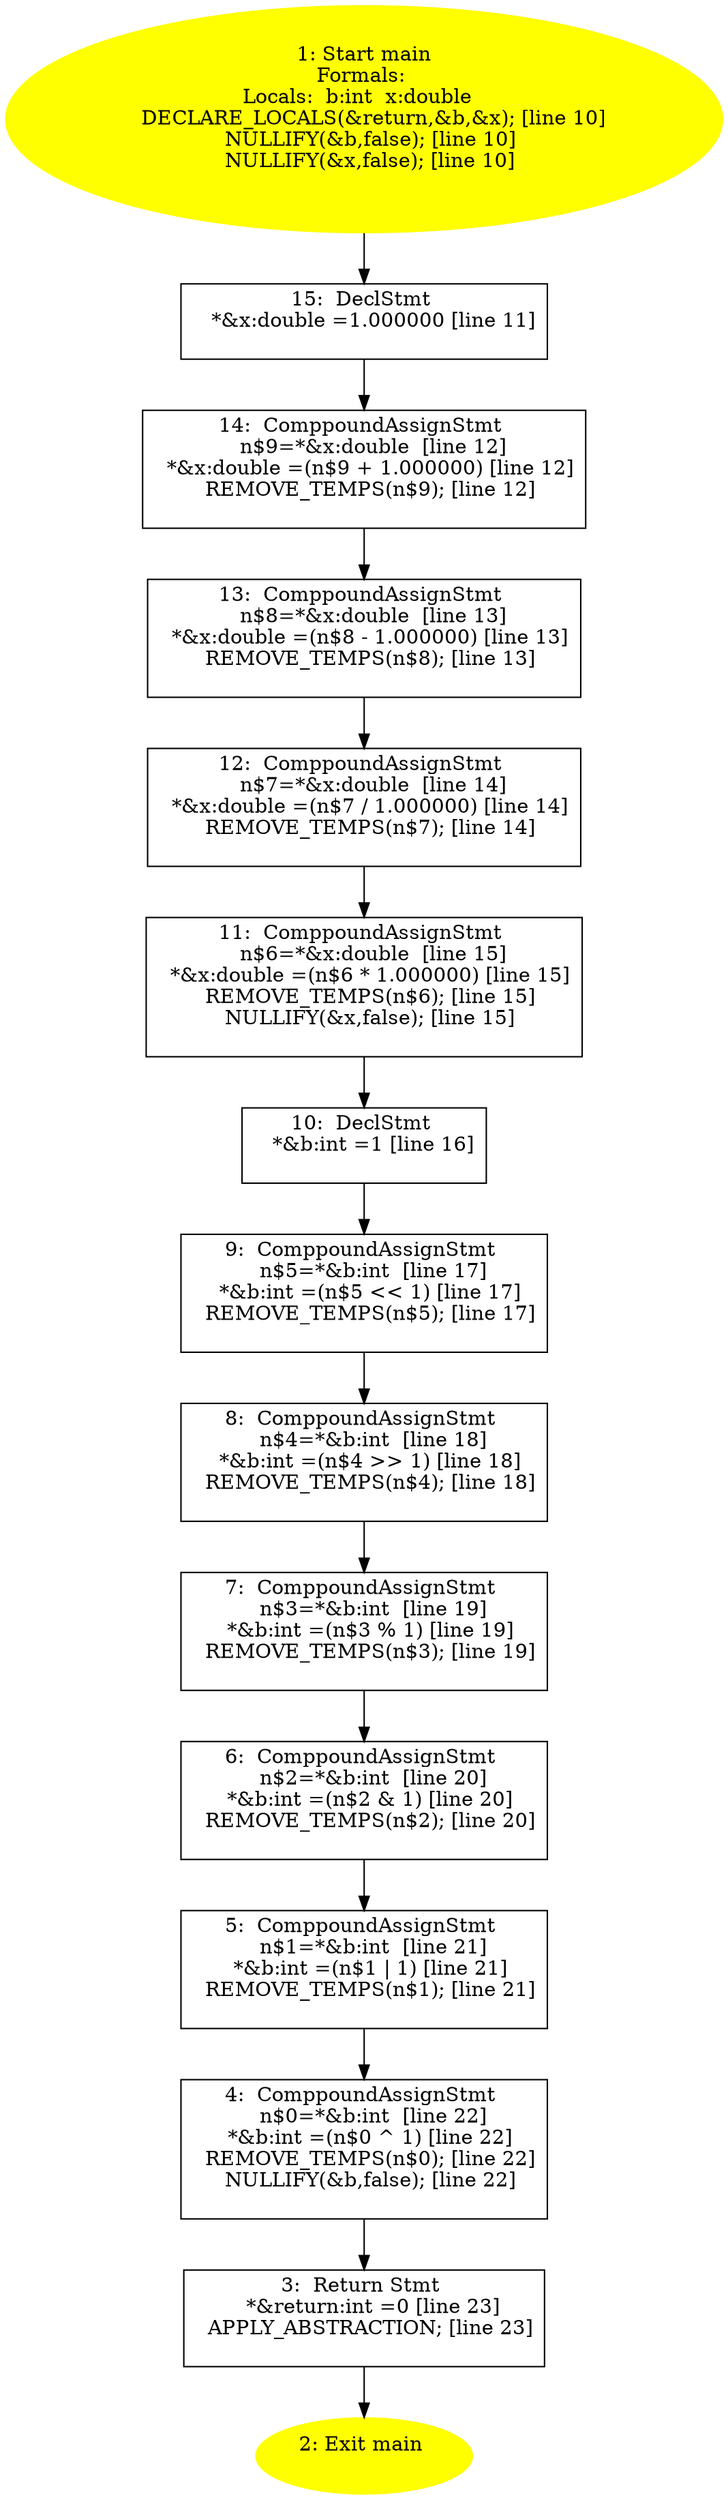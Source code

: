digraph iCFG {
15 [label="15:  DeclStmt \n   *&x:double =1.000000 [line 11]\n " shape="box"]
	

	 15 -> 14 ;
14 [label="14:  ComppoundAssignStmt \n   n$9=*&x:double  [line 12]\n  *&x:double =(n$9 + 1.000000) [line 12]\n  REMOVE_TEMPS(n$9); [line 12]\n " shape="box"]
	

	 14 -> 13 ;
13 [label="13:  ComppoundAssignStmt \n   n$8=*&x:double  [line 13]\n  *&x:double =(n$8 - 1.000000) [line 13]\n  REMOVE_TEMPS(n$8); [line 13]\n " shape="box"]
	

	 13 -> 12 ;
12 [label="12:  ComppoundAssignStmt \n   n$7=*&x:double  [line 14]\n  *&x:double =(n$7 / 1.000000) [line 14]\n  REMOVE_TEMPS(n$7); [line 14]\n " shape="box"]
	

	 12 -> 11 ;
11 [label="11:  ComppoundAssignStmt \n   n$6=*&x:double  [line 15]\n  *&x:double =(n$6 * 1.000000) [line 15]\n  REMOVE_TEMPS(n$6); [line 15]\n  NULLIFY(&x,false); [line 15]\n " shape="box"]
	

	 11 -> 10 ;
10 [label="10:  DeclStmt \n   *&b:int =1 [line 16]\n " shape="box"]
	

	 10 -> 9 ;
9 [label="9:  ComppoundAssignStmt \n   n$5=*&b:int  [line 17]\n  *&b:int =(n$5 << 1) [line 17]\n  REMOVE_TEMPS(n$5); [line 17]\n " shape="box"]
	

	 9 -> 8 ;
8 [label="8:  ComppoundAssignStmt \n   n$4=*&b:int  [line 18]\n  *&b:int =(n$4 >> 1) [line 18]\n  REMOVE_TEMPS(n$4); [line 18]\n " shape="box"]
	

	 8 -> 7 ;
7 [label="7:  ComppoundAssignStmt \n   n$3=*&b:int  [line 19]\n  *&b:int =(n$3 % 1) [line 19]\n  REMOVE_TEMPS(n$3); [line 19]\n " shape="box"]
	

	 7 -> 6 ;
6 [label="6:  ComppoundAssignStmt \n   n$2=*&b:int  [line 20]\n  *&b:int =(n$2 & 1) [line 20]\n  REMOVE_TEMPS(n$2); [line 20]\n " shape="box"]
	

	 6 -> 5 ;
5 [label="5:  ComppoundAssignStmt \n   n$1=*&b:int  [line 21]\n  *&b:int =(n$1 | 1) [line 21]\n  REMOVE_TEMPS(n$1); [line 21]\n " shape="box"]
	

	 5 -> 4 ;
4 [label="4:  ComppoundAssignStmt \n   n$0=*&b:int  [line 22]\n  *&b:int =(n$0 ^ 1) [line 22]\n  REMOVE_TEMPS(n$0); [line 22]\n  NULLIFY(&b,false); [line 22]\n " shape="box"]
	

	 4 -> 3 ;
3 [label="3:  Return Stmt \n   *&return:int =0 [line 23]\n  APPLY_ABSTRACTION; [line 23]\n " shape="box"]
	

	 3 -> 2 ;
2 [label="2: Exit main \n  " color=yellow style=filled]
	

1 [label="1: Start main\nFormals: \nLocals:  b:int  x:double  \n   DECLARE_LOCALS(&return,&b,&x); [line 10]\n  NULLIFY(&b,false); [line 10]\n  NULLIFY(&x,false); [line 10]\n " color=yellow style=filled]
	

	 1 -> 15 ;
}
